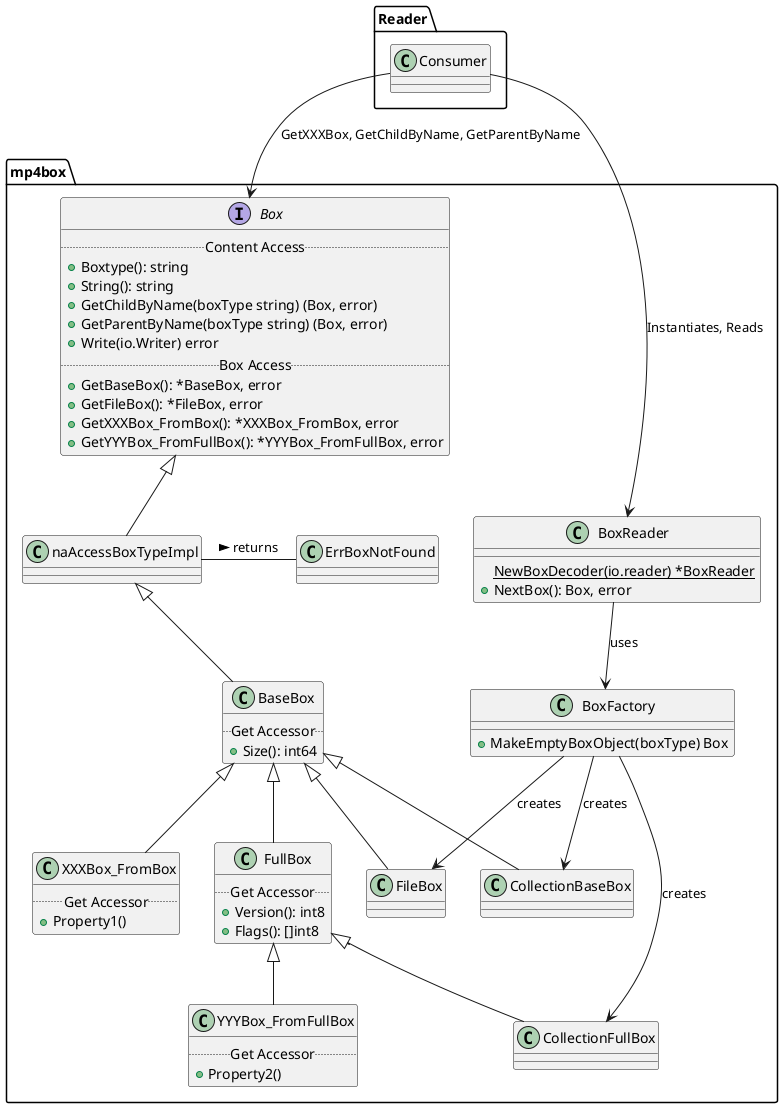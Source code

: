 @startuml mp4box
package mp4box {
    interface Box {
        .. Content Access ..
        + Boxtype(): string
        + String(): string
        + GetChildByName(boxType string) (Box, error)
        + GetParentByName(boxType string) (Box, error)
        + Write(io.Writer) error
        .. Box Access ..
        + GetBaseBox(): *BaseBox, error
        + GetFileBox(): *FileBox, error
        + GetXXXBox_FromBox(): *XXXBox_FromBox, error
        + GetYYYBox_FromFullBox(): *YYYBox_FromFullBox, error
    }
    class naAccessBoxTypeImpl {
    }
    class BoxReader {
        {static} NewBoxDecoder(io.reader) *BoxReader
        + NextBox(): Box, error 
    }
    class BoxFactory {
        + MakeEmptyBoxObject(boxType) Box
    }
    class BaseBox {
        .. Get Accessor ..
        + Size(): int64
    }
    class FullBox {
        .. Get Accessor ..
        + Version(): int8
        + Flags(): []int8
    }
    class XXXBox_FromBox {
        .. Get Accessor ..
        + Property1()
    }
    class YYYBox_FromFullBox {
        .. Get Accessor ..
        + Property2()
    }
    class ErrBoxNotFound
    naAccessBoxTypeImpl - ErrBoxNotFound: returns >
    Box ^-- naAccessBoxTypeImpl 
    naAccessBoxTypeImpl ^-- BaseBox
    BaseBox ^-- FullBox

    BaseBox ^-- CollectionBaseBox
    FullBox ^-- CollectionFullBox 
    
    BaseBox ^-- FileBox
    BaseBox ^-- XXXBox_FromBox

    FullBox ^-- YYYBox_FromFullBox
    BoxReader --> BoxFactory: uses 
    BoxFactory --> FileBox : creates 
    BoxFactory --> CollectionBaseBox : creates 
    BoxFactory --> CollectionFullBox  : creates 
}
package Reader {
    Consumer --> BoxReader : Instantiates, Reads
    Consumer --> Box : GetXXXBox, GetChildByName, GetParentByName
}
@endumlss
